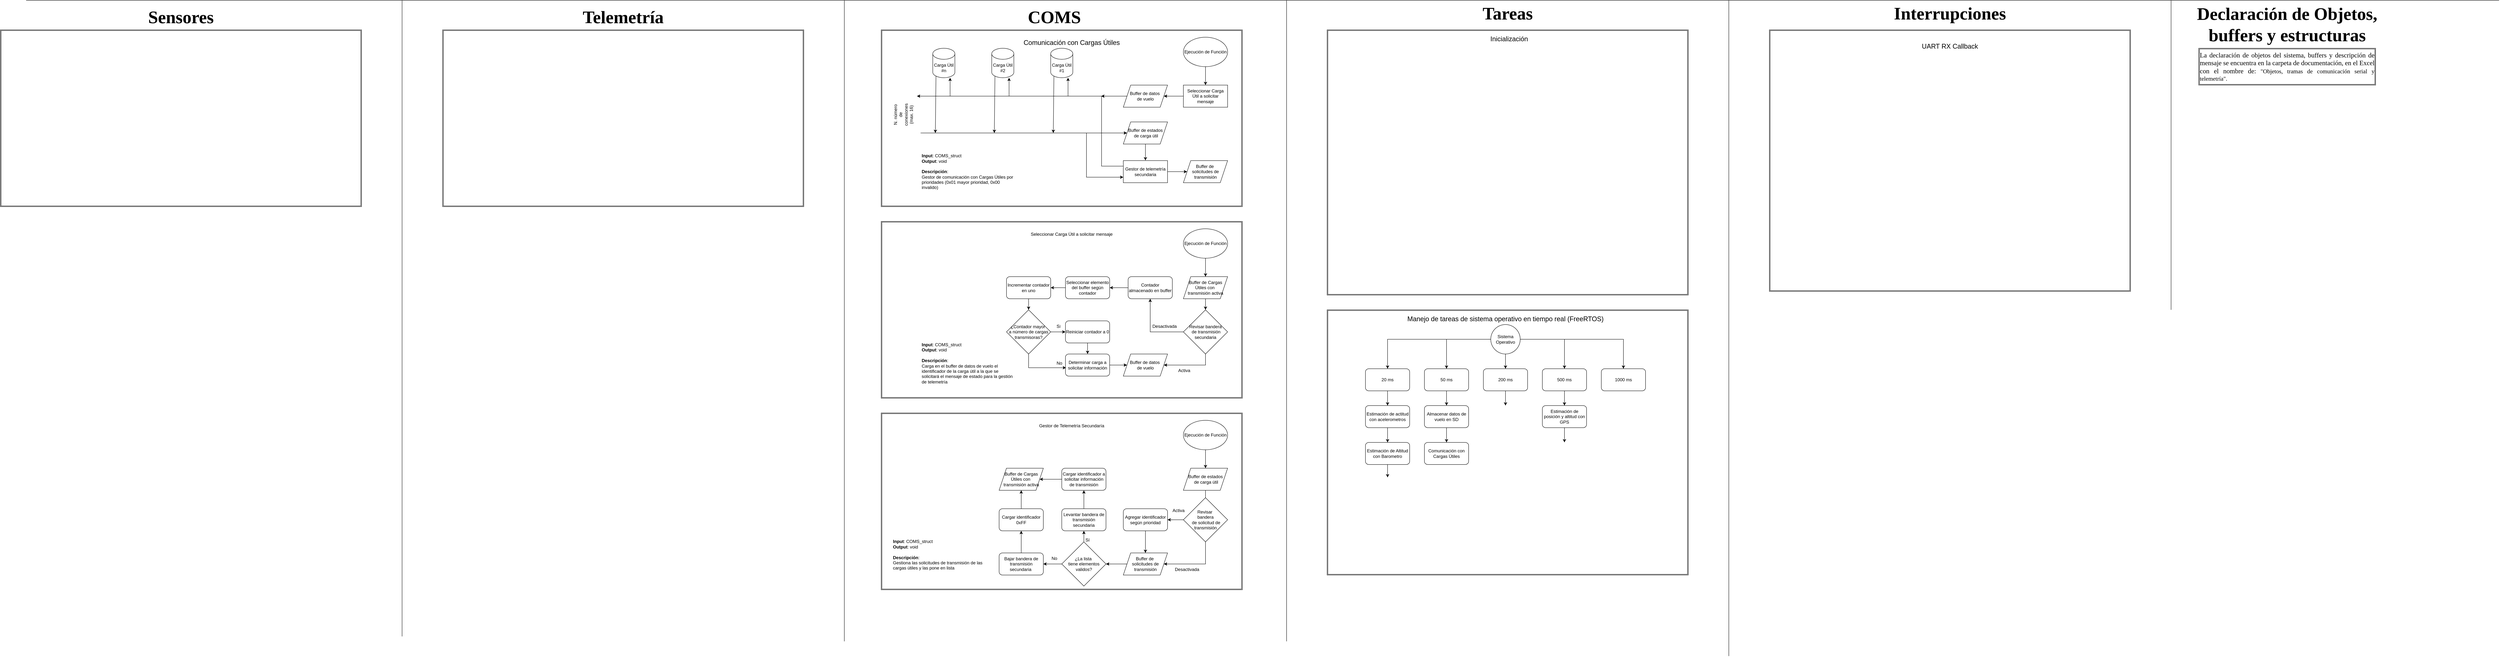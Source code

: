 <mxfile version="24.7.7">
  <diagram name="Página-1" id="wyPMVs7qxjk4DiGd5-gA">
    <mxGraphModel dx="5537" dy="636" grid="1" gridSize="10" guides="1" tooltips="1" connect="1" arrows="1" fold="1" page="1" pageScale="1" pageWidth="827" pageHeight="1169" math="0" shadow="0">
      <root>
        <mxCell id="0" />
        <mxCell id="1" parent="0" />
        <mxCell id="4GWm3Y9KbYVLw41ndgp1-70" value="" style="shape=ext;double=1;rounded=0;whiteSpace=wrap;html=1;" parent="1" vertex="1">
          <mxGeometry x="-210" y="840" width="980" height="720" as="geometry" />
        </mxCell>
        <mxCell id="4GWm3Y9KbYVLw41ndgp1-56" value="" style="shape=ext;double=1;rounded=0;whiteSpace=wrap;html=1;" parent="1" vertex="1">
          <mxGeometry x="-1420" y="80" width="980" height="480" as="geometry" />
        </mxCell>
        <mxCell id="4GWm3Y9KbYVLw41ndgp1-11" style="edgeStyle=orthogonalEdgeStyle;rounded=0;orthogonalLoop=1;jettySize=auto;html=1;" parent="1" source="4GWm3Y9KbYVLw41ndgp1-9" edge="1">
          <mxGeometry relative="1" as="geometry">
            <mxPoint x="-1323" y="260" as="targetPoint" />
          </mxGeometry>
        </mxCell>
        <mxCell id="4GWm3Y9KbYVLw41ndgp1-9" value="Buffer de datos&amp;nbsp;&lt;div&gt;de vuelo&lt;/div&gt;" style="shape=parallelogram;perimeter=parallelogramPerimeter;whiteSpace=wrap;html=1;fixedSize=1;" parent="1" vertex="1">
          <mxGeometry x="-763" y="230" width="120" height="60" as="geometry" />
        </mxCell>
        <mxCell id="4GWm3Y9KbYVLw41ndgp1-26" style="edgeStyle=orthogonalEdgeStyle;rounded=0;orthogonalLoop=1;jettySize=auto;html=1;" parent="1" source="4GWm3Y9KbYVLw41ndgp1-10" edge="1">
          <mxGeometry relative="1" as="geometry">
            <mxPoint x="-703" y="434.5" as="targetPoint" />
          </mxGeometry>
        </mxCell>
        <mxCell id="4GWm3Y9KbYVLw41ndgp1-10" value="Buffer de estados&lt;div&gt;&amp;nbsp;de carga útil&lt;/div&gt;" style="shape=parallelogram;perimeter=parallelogramPerimeter;whiteSpace=wrap;html=1;fixedSize=1;" parent="1" vertex="1">
          <mxGeometry x="-763" y="330" width="120" height="60" as="geometry" />
        </mxCell>
        <mxCell id="4GWm3Y9KbYVLw41ndgp1-12" value="" style="endArrow=classic;html=1;rounded=0;entryX=0;entryY=0.5;entryDx=0;entryDy=0;" parent="1" target="4GWm3Y9KbYVLw41ndgp1-10" edge="1">
          <mxGeometry width="50" height="50" relative="1" as="geometry">
            <mxPoint x="-1313" y="360" as="sourcePoint" />
            <mxPoint x="-1263" y="320" as="targetPoint" />
          </mxGeometry>
        </mxCell>
        <mxCell id="4GWm3Y9KbYVLw41ndgp1-13" value="" style="endArrow=classic;html=1;rounded=0;entryX=0.75;entryY=1;entryDx=0;entryDy=0;" parent="1" edge="1">
          <mxGeometry width="50" height="50" relative="1" as="geometry">
            <mxPoint x="-1073" y="260" as="sourcePoint" />
            <mxPoint x="-1073" y="210" as="targetPoint" />
            <Array as="points" />
          </mxGeometry>
        </mxCell>
        <mxCell id="4GWm3Y9KbYVLw41ndgp1-14" value="" style="endArrow=classic;html=1;rounded=0;entryX=0.75;entryY=1;entryDx=0;entryDy=0;" parent="1" edge="1">
          <mxGeometry width="50" height="50" relative="1" as="geometry">
            <mxPoint x="-913" y="260" as="sourcePoint" />
            <mxPoint x="-913" y="210" as="targetPoint" />
            <Array as="points">
              <mxPoint x="-913" y="240" />
            </Array>
          </mxGeometry>
        </mxCell>
        <mxCell id="4GWm3Y9KbYVLw41ndgp1-15" value="" style="endArrow=classic;html=1;rounded=0;entryX=0.75;entryY=1;entryDx=0;entryDy=0;" parent="1" edge="1">
          <mxGeometry width="50" height="50" relative="1" as="geometry">
            <mxPoint x="-1233" y="260" as="sourcePoint" />
            <mxPoint x="-1233" y="210" as="targetPoint" />
            <Array as="points">
              <mxPoint x="-1233" y="240" />
            </Array>
          </mxGeometry>
        </mxCell>
        <mxCell id="4GWm3Y9KbYVLw41ndgp1-16" value="" style="endArrow=classic;html=1;rounded=0;exitX=0.145;exitY=1;exitDx=0;exitDy=-4.35;exitPerimeter=0;" parent="1" source="4GWm3Y9KbYVLw41ndgp1-66" edge="1">
          <mxGeometry width="50" height="50" relative="1" as="geometry">
            <mxPoint x="-1273" y="220" as="sourcePoint" />
            <mxPoint x="-1273" y="360" as="targetPoint" />
          </mxGeometry>
        </mxCell>
        <mxCell id="4GWm3Y9KbYVLw41ndgp1-17" value="" style="endArrow=classic;html=1;rounded=0;exitX=0.145;exitY=1;exitDx=0;exitDy=-4.35;exitPerimeter=0;" parent="1" source="4GWm3Y9KbYVLw41ndgp1-65" edge="1">
          <mxGeometry width="50" height="50" relative="1" as="geometry">
            <mxPoint x="-1113" y="210" as="sourcePoint" />
            <mxPoint x="-1113" y="360" as="targetPoint" />
          </mxGeometry>
        </mxCell>
        <mxCell id="4GWm3Y9KbYVLw41ndgp1-18" value="" style="endArrow=classic;html=1;rounded=0;exitX=0.145;exitY=1;exitDx=0;exitDy=-4.35;exitPerimeter=0;" parent="1" source="4GWm3Y9KbYVLw41ndgp1-64" edge="1">
          <mxGeometry width="50" height="50" relative="1" as="geometry">
            <mxPoint x="-953" y="210" as="sourcePoint" />
            <mxPoint x="-953" y="360" as="targetPoint" />
          </mxGeometry>
        </mxCell>
        <mxCell id="4GWm3Y9KbYVLw41ndgp1-19" value="N. número de conexiones&lt;div&gt;(max. 16)&lt;/div&gt;" style="text;html=1;align=center;verticalAlign=middle;whiteSpace=wrap;rounded=0;rotation=-90;" parent="1" vertex="1">
          <mxGeometry x="-1390" y="290" width="60" height="40" as="geometry" />
        </mxCell>
        <mxCell id="4GWm3Y9KbYVLw41ndgp1-25" style="edgeStyle=orthogonalEdgeStyle;rounded=0;orthogonalLoop=1;jettySize=auto;html=1;exitX=0;exitY=0.25;exitDx=0;exitDy=0;" parent="1" edge="1">
          <mxGeometry relative="1" as="geometry">
            <mxPoint x="-823" y="260" as="targetPoint" />
            <mxPoint x="-749.154" y="452.962" as="sourcePoint" />
            <Array as="points">
              <mxPoint x="-749" y="450" />
              <mxPoint x="-822" y="450" />
            </Array>
          </mxGeometry>
        </mxCell>
        <mxCell id="4GWm3Y9KbYVLw41ndgp1-28" value="" style="endArrow=classic;html=1;rounded=0;entryX=0;entryY=0.75;entryDx=0;entryDy=0;" parent="1" target="4GWm3Y9KbYVLw41ndgp1-60" edge="1">
          <mxGeometry width="50" height="50" relative="1" as="geometry">
            <mxPoint x="-863" y="360" as="sourcePoint" />
            <mxPoint x="-757.545" y="478.136" as="targetPoint" />
            <Array as="points">
              <mxPoint x="-863" y="480" />
            </Array>
          </mxGeometry>
        </mxCell>
        <mxCell id="4GWm3Y9KbYVLw41ndgp1-47" style="edgeStyle=orthogonalEdgeStyle;rounded=0;orthogonalLoop=1;jettySize=auto;html=1;entryX=0.5;entryY=0;entryDx=0;entryDy=0;" parent="1" source="4GWm3Y9KbYVLw41ndgp1-30" edge="1">
          <mxGeometry relative="1" as="geometry">
            <mxPoint x="-46" y="1200" as="targetPoint" />
          </mxGeometry>
        </mxCell>
        <mxCell id="4GWm3Y9KbYVLw41ndgp1-30" value="Estimación de actitud con acelerometros" style="rounded=1;whiteSpace=wrap;html=1;" parent="1" vertex="1">
          <mxGeometry x="-106" y="1100" width="120" height="60" as="geometry" />
        </mxCell>
        <mxCell id="4GWm3Y9KbYVLw41ndgp1-38" style="edgeStyle=orthogonalEdgeStyle;rounded=0;orthogonalLoop=1;jettySize=auto;html=1;entryX=0.5;entryY=0;entryDx=0;entryDy=0;" parent="1" source="4GWm3Y9KbYVLw41ndgp1-31" target="4GWm3Y9KbYVLw41ndgp1-37" edge="1">
          <mxGeometry relative="1" as="geometry" />
        </mxCell>
        <mxCell id="4GWm3Y9KbYVLw41ndgp1-39" style="edgeStyle=orthogonalEdgeStyle;rounded=0;orthogonalLoop=1;jettySize=auto;html=1;entryX=0.5;entryY=0;entryDx=0;entryDy=0;" parent="1" source="4GWm3Y9KbYVLw41ndgp1-31" target="4GWm3Y9KbYVLw41ndgp1-36" edge="1">
          <mxGeometry relative="1" as="geometry" />
        </mxCell>
        <mxCell id="4GWm3Y9KbYVLw41ndgp1-40" style="edgeStyle=orthogonalEdgeStyle;rounded=0;orthogonalLoop=1;jettySize=auto;html=1;entryX=0.5;entryY=0;entryDx=0;entryDy=0;" parent="1" source="4GWm3Y9KbYVLw41ndgp1-31" target="4GWm3Y9KbYVLw41ndgp1-33" edge="1">
          <mxGeometry relative="1" as="geometry" />
        </mxCell>
        <mxCell id="4GWm3Y9KbYVLw41ndgp1-41" style="edgeStyle=orthogonalEdgeStyle;rounded=0;orthogonalLoop=1;jettySize=auto;html=1;" parent="1" source="4GWm3Y9KbYVLw41ndgp1-31" target="4GWm3Y9KbYVLw41ndgp1-34" edge="1">
          <mxGeometry relative="1" as="geometry" />
        </mxCell>
        <mxCell id="4GWm3Y9KbYVLw41ndgp1-42" style="edgeStyle=orthogonalEdgeStyle;rounded=0;orthogonalLoop=1;jettySize=auto;html=1;" parent="1" source="4GWm3Y9KbYVLw41ndgp1-31" target="4GWm3Y9KbYVLw41ndgp1-35" edge="1">
          <mxGeometry relative="1" as="geometry" />
        </mxCell>
        <mxCell id="4GWm3Y9KbYVLw41ndgp1-31" value="Sistema Operativo" style="ellipse;whiteSpace=wrap;html=1;aspect=fixed;" parent="1" vertex="1">
          <mxGeometry x="234" y="880" width="80" height="80" as="geometry" />
        </mxCell>
        <mxCell id="4GWm3Y9KbYVLw41ndgp1-76" style="edgeStyle=orthogonalEdgeStyle;rounded=0;orthogonalLoop=1;jettySize=auto;html=1;" parent="1" source="4GWm3Y9KbYVLw41ndgp1-33" edge="1">
          <mxGeometry relative="1" as="geometry">
            <mxPoint x="274" y="1100" as="targetPoint" />
          </mxGeometry>
        </mxCell>
        <mxCell id="4GWm3Y9KbYVLw41ndgp1-33" value="200 ms" style="rounded=1;whiteSpace=wrap;html=1;" parent="1" vertex="1">
          <mxGeometry x="214" y="1000" width="120" height="60" as="geometry" />
        </mxCell>
        <mxCell id="4GWm3Y9KbYVLw41ndgp1-80" style="edgeStyle=orthogonalEdgeStyle;rounded=0;orthogonalLoop=1;jettySize=auto;html=1;entryX=0.5;entryY=0;entryDx=0;entryDy=0;" parent="1" source="4GWm3Y9KbYVLw41ndgp1-34" target="4GWm3Y9KbYVLw41ndgp1-79" edge="1">
          <mxGeometry relative="1" as="geometry" />
        </mxCell>
        <mxCell id="4GWm3Y9KbYVLw41ndgp1-34" value="5&lt;span style=&quot;background-color: initial;&quot;&gt;0 ms&lt;/span&gt;" style="rounded=1;whiteSpace=wrap;html=1;" parent="1" vertex="1">
          <mxGeometry x="54" y="1000" width="120" height="60" as="geometry" />
        </mxCell>
        <mxCell id="4GWm3Y9KbYVLw41ndgp1-43" style="edgeStyle=orthogonalEdgeStyle;rounded=0;orthogonalLoop=1;jettySize=auto;html=1;entryX=0.5;entryY=0;entryDx=0;entryDy=0;" parent="1" source="4GWm3Y9KbYVLw41ndgp1-35" target="4GWm3Y9KbYVLw41ndgp1-30" edge="1">
          <mxGeometry relative="1" as="geometry" />
        </mxCell>
        <mxCell id="4GWm3Y9KbYVLw41ndgp1-35" value="20 ms" style="rounded=1;whiteSpace=wrap;html=1;" parent="1" vertex="1">
          <mxGeometry x="-106" y="1000" width="120" height="60" as="geometry" />
        </mxCell>
        <mxCell id="4GWm3Y9KbYVLw41ndgp1-45" style="edgeStyle=orthogonalEdgeStyle;rounded=0;orthogonalLoop=1;jettySize=auto;html=1;entryX=0.5;entryY=0;entryDx=0;entryDy=0;" parent="1" source="4GWm3Y9KbYVLw41ndgp1-36" target="4GWm3Y9KbYVLw41ndgp1-44" edge="1">
          <mxGeometry relative="1" as="geometry" />
        </mxCell>
        <mxCell id="4GWm3Y9KbYVLw41ndgp1-36" value="500 ms" style="rounded=1;whiteSpace=wrap;html=1;" parent="1" vertex="1">
          <mxGeometry x="374" y="1000" width="120" height="60" as="geometry" />
        </mxCell>
        <mxCell id="4GWm3Y9KbYVLw41ndgp1-37" value="1000 ms" style="rounded=1;whiteSpace=wrap;html=1;" parent="1" vertex="1">
          <mxGeometry x="534" y="1000" width="120" height="60" as="geometry" />
        </mxCell>
        <mxCell id="4GWm3Y9KbYVLw41ndgp1-55" style="edgeStyle=orthogonalEdgeStyle;rounded=0;orthogonalLoop=1;jettySize=auto;html=1;entryX=0.5;entryY=0;entryDx=0;entryDy=0;" parent="1" source="4GWm3Y9KbYVLw41ndgp1-44" edge="1">
          <mxGeometry relative="1" as="geometry">
            <mxPoint x="434" y="1200" as="targetPoint" />
          </mxGeometry>
        </mxCell>
        <mxCell id="4GWm3Y9KbYVLw41ndgp1-44" value="Estimación de posición y altitud con GPS" style="rounded=1;whiteSpace=wrap;html=1;" parent="1" vertex="1">
          <mxGeometry x="374" y="1100" width="120" height="60" as="geometry" />
        </mxCell>
        <mxCell id="4GWm3Y9KbYVLw41ndgp1-53" style="edgeStyle=orthogonalEdgeStyle;rounded=0;orthogonalLoop=1;jettySize=auto;html=1;" parent="1" source="4GWm3Y9KbYVLw41ndgp1-48" edge="1">
          <mxGeometry relative="1" as="geometry">
            <mxPoint x="-45.952" y="1295" as="targetPoint" />
          </mxGeometry>
        </mxCell>
        <mxCell id="4GWm3Y9KbYVLw41ndgp1-48" value="Estimación de Altitud con Barometro" style="rounded=1;whiteSpace=wrap;html=1;" parent="1" vertex="1">
          <mxGeometry x="-106" y="1200" width="120" height="60" as="geometry" />
        </mxCell>
        <mxCell id="4GWm3Y9KbYVLw41ndgp1-57" value="&lt;font style=&quot;font-size: 18px;&quot;&gt;Comunicación con Cargas Útiles&lt;/font&gt;" style="text;html=1;align=center;verticalAlign=middle;whiteSpace=wrap;rounded=0;" parent="1" vertex="1">
          <mxGeometry x="-1043" y="100" width="280" height="30" as="geometry" />
        </mxCell>
        <mxCell id="bN4ON1j1iUdkn4UldxmA-7" style="edgeStyle=orthogonalEdgeStyle;rounded=0;orthogonalLoop=1;jettySize=auto;html=1;entryX=0;entryY=0.5;entryDx=0;entryDy=0;" parent="1" source="4GWm3Y9KbYVLw41ndgp1-60" target="bN4ON1j1iUdkn4UldxmA-5" edge="1">
          <mxGeometry relative="1" as="geometry">
            <mxPoint x="-600" y="465" as="targetPoint" />
          </mxGeometry>
        </mxCell>
        <mxCell id="4GWm3Y9KbYVLw41ndgp1-60" value="Gestor de telemetría secundaria" style="rounded=0;whiteSpace=wrap;html=1;" parent="1" vertex="1">
          <mxGeometry x="-763" y="435" width="120" height="60" as="geometry" />
        </mxCell>
        <mxCell id="bN4ON1j1iUdkn4UldxmA-2" style="edgeStyle=orthogonalEdgeStyle;rounded=0;orthogonalLoop=1;jettySize=auto;html=1;" parent="1" source="4GWm3Y9KbYVLw41ndgp1-63" target="bN4ON1j1iUdkn4UldxmA-1" edge="1">
          <mxGeometry relative="1" as="geometry" />
        </mxCell>
        <mxCell id="4GWm3Y9KbYVLw41ndgp1-63" value="Ejecución de Función" style="ellipse;whiteSpace=wrap;html=1;" parent="1" vertex="1">
          <mxGeometry x="-600" y="100" width="120" height="80" as="geometry" />
        </mxCell>
        <mxCell id="4GWm3Y9KbYVLw41ndgp1-64" value="Carga Útil #1" style="shape=cylinder3;whiteSpace=wrap;html=1;boundedLbl=1;backgroundOutline=1;size=15;" parent="1" vertex="1">
          <mxGeometry x="-960" y="130" width="60" height="80" as="geometry" />
        </mxCell>
        <mxCell id="4GWm3Y9KbYVLw41ndgp1-65" value="Carga Útil #2" style="shape=cylinder3;whiteSpace=wrap;html=1;boundedLbl=1;backgroundOutline=1;size=15;" parent="1" vertex="1">
          <mxGeometry x="-1120" y="130" width="60" height="80" as="geometry" />
        </mxCell>
        <mxCell id="4GWm3Y9KbYVLw41ndgp1-66" value="Carga Útil #n" style="shape=cylinder3;whiteSpace=wrap;html=1;boundedLbl=1;backgroundOutline=1;size=15;" parent="1" vertex="1">
          <mxGeometry x="-1280" y="130" width="60" height="80" as="geometry" />
        </mxCell>
        <mxCell id="4GWm3Y9KbYVLw41ndgp1-71" value="" style="endArrow=none;html=1;rounded=0;" parent="1" edge="1">
          <mxGeometry width="50" height="50" relative="1" as="geometry">
            <mxPoint x="-320" y="1740" as="sourcePoint" />
            <mxPoint x="-320" as="targetPoint" />
          </mxGeometry>
        </mxCell>
        <mxCell id="4GWm3Y9KbYVLw41ndgp1-72" value="&lt;font face=&quot;Times New Roman&quot; style=&quot;font-size: 48px;&quot;&gt;&lt;b style=&quot;&quot;&gt;COMS&lt;/b&gt;&lt;/font&gt;" style="text;html=1;align=center;verticalAlign=middle;whiteSpace=wrap;rounded=0;" parent="1" vertex="1">
          <mxGeometry x="-980" y="30" width="60" height="30" as="geometry" />
        </mxCell>
        <mxCell id="4GWm3Y9KbYVLw41ndgp1-73" value="&lt;font face=&quot;Times New Roman&quot; style=&quot;font-size: 48px;&quot;&gt;&lt;b style=&quot;&quot;&gt;Tareas&lt;/b&gt;&lt;/font&gt;" style="text;html=1;align=center;verticalAlign=middle;whiteSpace=wrap;rounded=0;" parent="1" vertex="1">
          <mxGeometry x="250" y="20" width="60" height="30" as="geometry" />
        </mxCell>
        <mxCell id="4GWm3Y9KbYVLw41ndgp1-74" value="" style="endArrow=none;html=1;rounded=0;" parent="1" edge="1">
          <mxGeometry width="50" height="50" relative="1" as="geometry">
            <mxPoint x="-1520" y="1740" as="sourcePoint" />
            <mxPoint x="-1520" as="targetPoint" />
          </mxGeometry>
        </mxCell>
        <mxCell id="bN4ON1j1iUdkn4UldxmA-67" style="edgeStyle=orthogonalEdgeStyle;rounded=0;orthogonalLoop=1;jettySize=auto;html=1;" parent="1" source="4GWm3Y9KbYVLw41ndgp1-79" target="bN4ON1j1iUdkn4UldxmA-66" edge="1">
          <mxGeometry relative="1" as="geometry" />
        </mxCell>
        <mxCell id="4GWm3Y9KbYVLw41ndgp1-79" value="Almacenar datos de vuelo en SD" style="rounded=1;whiteSpace=wrap;html=1;" parent="1" vertex="1">
          <mxGeometry x="54" y="1100" width="120" height="60" as="geometry" />
        </mxCell>
        <mxCell id="4GWm3Y9KbYVLw41ndgp1-82" value="&lt;span style=&quot;font-size: 18px;&quot;&gt;Manejo de tareas de sistema operativo en tiempo real (FreeRTOS)&lt;/span&gt;" style="text;html=1;align=center;verticalAlign=middle;whiteSpace=wrap;rounded=0;" parent="1" vertex="1">
          <mxGeometry x="-6" y="850" width="560" height="30" as="geometry" />
        </mxCell>
        <mxCell id="4GWm3Y9KbYVLw41ndgp1-83" value="" style="shape=ext;double=1;rounded=0;whiteSpace=wrap;html=1;" parent="1" vertex="1">
          <mxGeometry x="990" y="80" width="980" height="710" as="geometry" />
        </mxCell>
        <mxCell id="4GWm3Y9KbYVLw41ndgp1-84" value="&lt;span style=&quot;font-size: 18px;&quot;&gt;UART RX Callback&lt;/span&gt;" style="text;html=1;align=center;verticalAlign=middle;whiteSpace=wrap;rounded=0;" parent="1" vertex="1">
          <mxGeometry x="1200" y="110" width="560" height="30" as="geometry" />
        </mxCell>
        <mxCell id="4GWm3Y9KbYVLw41ndgp1-86" value="&lt;font face=&quot;Times New Roman&quot; style=&quot;font-size: 48px;&quot;&gt;&lt;b style=&quot;&quot;&gt;Interrupciones&lt;/b&gt;&lt;/font&gt;" style="text;html=1;align=center;verticalAlign=middle;whiteSpace=wrap;rounded=0;" parent="1" vertex="1">
          <mxGeometry x="1450" y="20" width="60" height="30" as="geometry" />
        </mxCell>
        <mxCell id="4GWm3Y9KbYVLw41ndgp1-87" value="" style="endArrow=none;html=1;rounded=0;" parent="1" edge="1">
          <mxGeometry width="50" height="50" relative="1" as="geometry">
            <mxPoint x="880" y="1780" as="sourcePoint" />
            <mxPoint x="880" as="targetPoint" />
          </mxGeometry>
        </mxCell>
        <mxCell id="4GWm3Y9KbYVLw41ndgp1-88" value="" style="endArrow=none;html=1;rounded=0;" parent="1" edge="1">
          <mxGeometry width="50" height="50" relative="1" as="geometry">
            <mxPoint x="2080" y="840" as="sourcePoint" />
            <mxPoint x="2080" as="targetPoint" />
          </mxGeometry>
        </mxCell>
        <mxCell id="4GWm3Y9KbYVLw41ndgp1-90" value="" style="shape=ext;double=1;rounded=0;whiteSpace=wrap;html=1;" parent="1" vertex="1">
          <mxGeometry x="-210" y="80" width="980" height="720" as="geometry" />
        </mxCell>
        <mxCell id="4GWm3Y9KbYVLw41ndgp1-91" value="&lt;span style=&quot;font-size: 18px;&quot;&gt;Inicialización&lt;/span&gt;" style="text;html=1;align=center;verticalAlign=middle;whiteSpace=wrap;rounded=0;" parent="1" vertex="1">
          <mxGeometry x="4" y="90" width="560" height="30" as="geometry" />
        </mxCell>
        <mxCell id="4GWm3Y9KbYVLw41ndgp1-92" value="&lt;font face=&quot;Times New Roman&quot; style=&quot;font-size: 48px;&quot;&gt;&lt;b style=&quot;&quot;&gt;Declaración de Objetos, buffers y estructuras&lt;/b&gt;&lt;/font&gt;" style="text;html=1;align=center;verticalAlign=middle;whiteSpace=wrap;rounded=0;" parent="1" vertex="1">
          <mxGeometry x="2100" y="50" width="590" height="30" as="geometry" />
        </mxCell>
        <mxCell id="bN4ON1j1iUdkn4UldxmA-3" style="edgeStyle=orthogonalEdgeStyle;rounded=0;orthogonalLoop=1;jettySize=auto;html=1;entryX=1;entryY=0.5;entryDx=0;entryDy=0;" parent="1" source="bN4ON1j1iUdkn4UldxmA-1" target="4GWm3Y9KbYVLw41ndgp1-9" edge="1">
          <mxGeometry relative="1" as="geometry" />
        </mxCell>
        <mxCell id="bN4ON1j1iUdkn4UldxmA-1" value="Seleccionar Carga Útil a solicitar mensaje" style="rounded=0;whiteSpace=wrap;html=1;" parent="1" vertex="1">
          <mxGeometry x="-600" y="230" width="120" height="60" as="geometry" />
        </mxCell>
        <mxCell id="bN4ON1j1iUdkn4UldxmA-5" value="Buffer de&amp;nbsp;&lt;div&gt;solicitudes de transmisión&lt;/div&gt;" style="shape=parallelogram;perimeter=parallelogramPerimeter;whiteSpace=wrap;html=1;fixedSize=1;" parent="1" vertex="1">
          <mxGeometry x="-600" y="435" width="120" height="60" as="geometry" />
        </mxCell>
        <mxCell id="bN4ON1j1iUdkn4UldxmA-10" value="&lt;b&gt;Input&lt;/b&gt;: COMS_struct&amp;nbsp;&lt;div&gt;&lt;b&gt;Output&lt;/b&gt;: void&amp;nbsp;&lt;/div&gt;&lt;div&gt;&lt;br&gt;&lt;/div&gt;&lt;div&gt;&lt;b&gt;Descripción&lt;/b&gt;:&amp;nbsp;&lt;/div&gt;&lt;div&gt;Gestor de comunicación con Cargas Útiles por prioridades (0x01 mayor prioridad, 0x00 invalido)&lt;/div&gt;" style="text;html=1;align=left;verticalAlign=middle;whiteSpace=wrap;rounded=0;" parent="1" vertex="1">
          <mxGeometry x="-1312" y="450" width="252" height="30" as="geometry" />
        </mxCell>
        <mxCell id="bN4ON1j1iUdkn4UldxmA-12" value="" style="shape=ext;double=1;rounded=0;whiteSpace=wrap;html=1;" parent="1" vertex="1">
          <mxGeometry x="-1420" y="600" width="980" height="480" as="geometry" />
        </mxCell>
        <mxCell id="bN4ON1j1iUdkn4UldxmA-27" value="Seleccionar Carga Útil a solicitar mensaje" style="text;html=1;align=center;verticalAlign=middle;whiteSpace=wrap;rounded=0;" parent="1" vertex="1">
          <mxGeometry x="-1043" y="620" width="280" height="30" as="geometry" />
        </mxCell>
        <mxCell id="bN4ON1j1iUdkn4UldxmA-30" style="edgeStyle=orthogonalEdgeStyle;rounded=0;orthogonalLoop=1;jettySize=auto;html=1;" parent="1" source="bN4ON1j1iUdkn4UldxmA-31" edge="1">
          <mxGeometry relative="1" as="geometry">
            <mxPoint x="-540" y="750" as="targetPoint" />
          </mxGeometry>
        </mxCell>
        <mxCell id="bN4ON1j1iUdkn4UldxmA-31" value="Ejecución de Función" style="ellipse;whiteSpace=wrap;html=1;" parent="1" vertex="1">
          <mxGeometry x="-600" y="620" width="120" height="80" as="geometry" />
        </mxCell>
        <mxCell id="bN4ON1j1iUdkn4UldxmA-38" value="&lt;b&gt;Input&lt;/b&gt;: COMS_struct&amp;nbsp;&lt;div&gt;&lt;b&gt;Output&lt;/b&gt;: void&amp;nbsp;&lt;/div&gt;&lt;div&gt;&lt;br&gt;&lt;/div&gt;&lt;div&gt;&lt;b&gt;Descripción&lt;/b&gt;:&amp;nbsp;&lt;/div&gt;&lt;div&gt;Carga en el buffer de datos de vuelo el identificador de la carga útil a la que se solicitará el mensaje de estado para la gestión de telemetría&lt;/div&gt;" style="text;html=1;align=left;verticalAlign=middle;whiteSpace=wrap;rounded=0;" parent="1" vertex="1">
          <mxGeometry x="-1312" y="970" width="252" height="30" as="geometry" />
        </mxCell>
        <mxCell id="Nna16JnNOgMSSctsy5-x-48" style="edgeStyle=orthogonalEdgeStyle;rounded=0;orthogonalLoop=1;jettySize=auto;html=1;entryX=0.5;entryY=0;entryDx=0;entryDy=0;" parent="1" source="bN4ON1j1iUdkn4UldxmA-41" target="Nna16JnNOgMSSctsy5-x-46" edge="1">
          <mxGeometry relative="1" as="geometry" />
        </mxCell>
        <mxCell id="bN4ON1j1iUdkn4UldxmA-41" value="Buffer de Cargas Útiles con&amp;nbsp;&lt;div&gt;transmisión activa&lt;/div&gt;" style="shape=parallelogram;perimeter=parallelogramPerimeter;whiteSpace=wrap;html=1;fixedSize=1;" parent="1" vertex="1">
          <mxGeometry x="-600" y="750" width="120" height="60" as="geometry" />
        </mxCell>
        <mxCell id="bN4ON1j1iUdkn4UldxmA-53" style="edgeStyle=orthogonalEdgeStyle;rounded=0;orthogonalLoop=1;jettySize=auto;html=1;" parent="1" source="bN4ON1j1iUdkn4UldxmA-48" target="bN4ON1j1iUdkn4UldxmA-49" edge="1">
          <mxGeometry relative="1" as="geometry" />
        </mxCell>
        <mxCell id="bN4ON1j1iUdkn4UldxmA-48" value="Seleccionar elemento del buffer según contador" style="rounded=1;whiteSpace=wrap;html=1;" parent="1" vertex="1">
          <mxGeometry x="-920" y="750" width="120" height="60" as="geometry" />
        </mxCell>
        <mxCell id="bN4ON1j1iUdkn4UldxmA-51" style="edgeStyle=orthogonalEdgeStyle;rounded=0;orthogonalLoop=1;jettySize=auto;html=1;" parent="1" source="bN4ON1j1iUdkn4UldxmA-49" edge="1">
          <mxGeometry relative="1" as="geometry">
            <mxPoint x="-1020" y="840" as="targetPoint" />
          </mxGeometry>
        </mxCell>
        <mxCell id="bN4ON1j1iUdkn4UldxmA-49" value="Incrementar contador en uno" style="rounded=1;whiteSpace=wrap;html=1;" parent="1" vertex="1">
          <mxGeometry x="-1080" y="750" width="120" height="60" as="geometry" />
        </mxCell>
        <mxCell id="bN4ON1j1iUdkn4UldxmA-57" style="edgeStyle=orthogonalEdgeStyle;rounded=0;orthogonalLoop=1;jettySize=auto;html=1;entryX=0;entryY=0.5;entryDx=0;entryDy=0;" parent="1" source="bN4ON1j1iUdkn4UldxmA-55" target="bN4ON1j1iUdkn4UldxmA-56" edge="1">
          <mxGeometry relative="1" as="geometry" />
        </mxCell>
        <mxCell id="bN4ON1j1iUdkn4UldxmA-59" style="edgeStyle=orthogonalEdgeStyle;rounded=0;orthogonalLoop=1;jettySize=auto;html=1;entryX=0.013;entryY=0.62;entryDx=0;entryDy=0;entryPerimeter=0;" parent="1" source="bN4ON1j1iUdkn4UldxmA-55" edge="1">
          <mxGeometry relative="1" as="geometry">
            <mxPoint x="-918.44" y="997.2" as="targetPoint" />
            <Array as="points">
              <mxPoint x="-1020" y="997" />
            </Array>
          </mxGeometry>
        </mxCell>
        <mxCell id="bN4ON1j1iUdkn4UldxmA-55" value="¿Contador mayor&amp;nbsp;&lt;div&gt;a número de cargas transmisoras?&lt;/div&gt;" style="rhombus;whiteSpace=wrap;html=1;" parent="1" vertex="1">
          <mxGeometry x="-1080" y="840" width="120" height="120" as="geometry" />
        </mxCell>
        <mxCell id="bN4ON1j1iUdkn4UldxmA-61" style="edgeStyle=orthogonalEdgeStyle;rounded=0;orthogonalLoop=1;jettySize=auto;html=1;" parent="1" source="bN4ON1j1iUdkn4UldxmA-56" edge="1">
          <mxGeometry relative="1" as="geometry">
            <mxPoint x="-860" y="960" as="targetPoint" />
          </mxGeometry>
        </mxCell>
        <mxCell id="bN4ON1j1iUdkn4UldxmA-56" value="Reiniciar contador a 0" style="rounded=1;whiteSpace=wrap;html=1;" parent="1" vertex="1">
          <mxGeometry x="-920" y="870" width="120" height="60" as="geometry" />
        </mxCell>
        <mxCell id="bN4ON1j1iUdkn4UldxmA-65" style="edgeStyle=orthogonalEdgeStyle;rounded=0;orthogonalLoop=1;jettySize=auto;html=1;" parent="1" source="bN4ON1j1iUdkn4UldxmA-63" edge="1">
          <mxGeometry relative="1" as="geometry">
            <mxPoint x="-753" y="990" as="targetPoint" />
          </mxGeometry>
        </mxCell>
        <mxCell id="bN4ON1j1iUdkn4UldxmA-63" value="Determinar carga a solicitar información" style="rounded=1;whiteSpace=wrap;html=1;" parent="1" vertex="1">
          <mxGeometry x="-920" y="960" width="120" height="60" as="geometry" />
        </mxCell>
        <mxCell id="bN4ON1j1iUdkn4UldxmA-66" value="Comunicación con Cargas Útiles" style="rounded=1;whiteSpace=wrap;html=1;" parent="1" vertex="1">
          <mxGeometry x="54" y="1200" width="120" height="60" as="geometry" />
        </mxCell>
        <mxCell id="bN4ON1j1iUdkn4UldxmA-68" value="Buffer de datos&amp;nbsp;&lt;div&gt;de vuelo&lt;/div&gt;" style="shape=parallelogram;perimeter=parallelogramPerimeter;whiteSpace=wrap;html=1;fixedSize=1;" parent="1" vertex="1">
          <mxGeometry x="-763" y="960" width="120" height="60" as="geometry" />
        </mxCell>
        <mxCell id="Nna16JnNOgMSSctsy5-x-22" value="" style="shape=ext;double=1;rounded=0;whiteSpace=wrap;html=1;" parent="1" vertex="1">
          <mxGeometry x="-1420" y="1120" width="980" height="480" as="geometry" />
        </mxCell>
        <mxCell id="Nna16JnNOgMSSctsy5-x-23" value="Gestor de Telemetría Secundaría" style="text;html=1;align=center;verticalAlign=middle;whiteSpace=wrap;rounded=0;" parent="1" vertex="1">
          <mxGeometry x="-1043" y="1140" width="280" height="30" as="geometry" />
        </mxCell>
        <mxCell id="Nna16JnNOgMSSctsy5-x-24" style="edgeStyle=orthogonalEdgeStyle;rounded=0;orthogonalLoop=1;jettySize=auto;html=1;" parent="1" source="Nna16JnNOgMSSctsy5-x-25" edge="1">
          <mxGeometry relative="1" as="geometry">
            <mxPoint x="-540" y="1270" as="targetPoint" />
          </mxGeometry>
        </mxCell>
        <mxCell id="Nna16JnNOgMSSctsy5-x-25" value="Ejecución de Función" style="ellipse;whiteSpace=wrap;html=1;" parent="1" vertex="1">
          <mxGeometry x="-600" y="1140" width="120" height="80" as="geometry" />
        </mxCell>
        <mxCell id="Nna16JnNOgMSSctsy5-x-26" value="&lt;b&gt;Input&lt;/b&gt;: COMS_struct&amp;nbsp;&lt;div&gt;&lt;b&gt;Output&lt;/b&gt;: void&amp;nbsp;&lt;/div&gt;&lt;div&gt;&lt;br&gt;&lt;/div&gt;&lt;div&gt;&lt;b&gt;Descripción&lt;/b&gt;:&amp;nbsp;&lt;/div&gt;&lt;div&gt;Gestiona las solicitudes de transmisión de las cargas útiles y las pone en lista&lt;/div&gt;" style="text;html=1;align=left;verticalAlign=middle;whiteSpace=wrap;rounded=0;" parent="1" vertex="1">
          <mxGeometry x="-1390" y="1490" width="252" height="30" as="geometry" />
        </mxCell>
        <mxCell id="Nna16JnNOgMSSctsy5-x-49" style="edgeStyle=orthogonalEdgeStyle;rounded=0;orthogonalLoop=1;jettySize=auto;html=1;entryX=1;entryY=0.5;entryDx=0;entryDy=0;" parent="1" source="Nna16JnNOgMSSctsy5-x-46" target="bN4ON1j1iUdkn4UldxmA-68" edge="1">
          <mxGeometry relative="1" as="geometry">
            <Array as="points">
              <mxPoint x="-540" y="990" />
            </Array>
          </mxGeometry>
        </mxCell>
        <mxCell id="Nna16JnNOgMSSctsy5-x-54" style="edgeStyle=orthogonalEdgeStyle;rounded=0;orthogonalLoop=1;jettySize=auto;html=1;" parent="1" source="Nna16JnNOgMSSctsy5-x-46" target="Nna16JnNOgMSSctsy5-x-53" edge="1">
          <mxGeometry relative="1" as="geometry" />
        </mxCell>
        <mxCell id="Nna16JnNOgMSSctsy5-x-46" value="Revisar bandera&lt;div&gt;&amp;nbsp;de transmisión secundaria&lt;/div&gt;" style="rhombus;whiteSpace=wrap;html=1;" parent="1" vertex="1">
          <mxGeometry x="-600" y="840" width="120" height="120" as="geometry" />
        </mxCell>
        <mxCell id="Nna16JnNOgMSSctsy5-x-50" value="Sí" style="text;strokeColor=none;fillColor=none;align=left;verticalAlign=middle;spacingLeft=4;spacingRight=4;overflow=hidden;points=[[0,0.5],[1,0.5]];portConstraint=eastwest;rotatable=0;whiteSpace=wrap;html=1;" parent="1" vertex="1">
          <mxGeometry x="-950" y="870" width="20" height="30" as="geometry" />
        </mxCell>
        <mxCell id="Nna16JnNOgMSSctsy5-x-51" value="No" style="text;strokeColor=none;fillColor=none;align=left;verticalAlign=middle;spacingLeft=4;spacingRight=4;overflow=hidden;points=[[0,0.5],[1,0.5]];portConstraint=eastwest;rotatable=0;whiteSpace=wrap;html=1;" parent="1" vertex="1">
          <mxGeometry x="-950" y="970" width="30" height="30" as="geometry" />
        </mxCell>
        <mxCell id="Nna16JnNOgMSSctsy5-x-52" value="Activa" style="text;strokeColor=none;fillColor=none;align=left;verticalAlign=middle;spacingLeft=4;spacingRight=4;overflow=hidden;points=[[0,0.5],[1,0.5]];portConstraint=eastwest;rotatable=0;whiteSpace=wrap;html=1;" parent="1" vertex="1">
          <mxGeometry x="-620" y="990" width="50" height="30" as="geometry" />
        </mxCell>
        <mxCell id="Nna16JnNOgMSSctsy5-x-55" style="edgeStyle=orthogonalEdgeStyle;rounded=0;orthogonalLoop=1;jettySize=auto;html=1;entryX=1;entryY=0.5;entryDx=0;entryDy=0;" parent="1" source="Nna16JnNOgMSSctsy5-x-53" target="bN4ON1j1iUdkn4UldxmA-48" edge="1">
          <mxGeometry relative="1" as="geometry">
            <Array as="points">
              <mxPoint x="-703" y="780" />
            </Array>
          </mxGeometry>
        </mxCell>
        <mxCell id="Nna16JnNOgMSSctsy5-x-53" value="Contador almacenado en buffer" style="rounded=1;whiteSpace=wrap;html=1;" parent="1" vertex="1">
          <mxGeometry x="-750" y="750" width="120" height="60" as="geometry" />
        </mxCell>
        <mxCell id="Nna16JnNOgMSSctsy5-x-56" value="Desactivada" style="text;strokeColor=none;fillColor=none;align=left;verticalAlign=middle;spacingLeft=4;spacingRight=4;overflow=hidden;points=[[0,0.5],[1,0.5]];portConstraint=eastwest;rotatable=0;whiteSpace=wrap;html=1;" parent="1" vertex="1">
          <mxGeometry x="-690" y="870" width="80" height="30" as="geometry" />
        </mxCell>
        <mxCell id="Nna16JnNOgMSSctsy5-x-66" value="&lt;div style=&quot;text-align: justify;&quot;&gt;&lt;span style=&quot;font-size: 18px; font-family: &amp;quot;Times New Roman&amp;quot;; background-color: initial;&quot;&gt;La declaración de objetos del sistema, buffers y descripción de mensaje se encuentra en la carpeta de documentación, en el Excel con el nombre de:&amp;nbsp;&lt;/span&gt;&lt;span style=&quot;background-color: initial; font-family: y_a-bWr65QD4lHSfk_FX; font-size: medium;&quot;&gt;&quot;Objetos, tramas de comunicación serial y telemetría&quot;.&lt;/span&gt;&lt;/div&gt;" style="shape=ext;double=1;rounded=0;whiteSpace=wrap;html=1;" parent="1" vertex="1">
          <mxGeometry x="2155" y="130" width="480" height="100" as="geometry" />
        </mxCell>
        <mxCell id="Nna16JnNOgMSSctsy5-x-67" value="" style="endArrow=none;html=1;rounded=0;" parent="1" edge="1">
          <mxGeometry width="50" height="50" relative="1" as="geometry">
            <mxPoint x="-3740" as="sourcePoint" />
            <mxPoint x="2970" as="targetPoint" />
          </mxGeometry>
        </mxCell>
        <mxCell id="aKKT3n9plMRyXGT5epxi-3" style="edgeStyle=orthogonalEdgeStyle;rounded=0;orthogonalLoop=1;jettySize=auto;html=1;" edge="1" parent="1" source="aKKT3n9plMRyXGT5epxi-1">
          <mxGeometry relative="1" as="geometry">
            <mxPoint x="-540" y="1380" as="targetPoint" />
          </mxGeometry>
        </mxCell>
        <mxCell id="aKKT3n9plMRyXGT5epxi-1" value="Buffer de estados&lt;div&gt;&amp;nbsp;de carga útil&lt;/div&gt;" style="shape=parallelogram;perimeter=parallelogramPerimeter;whiteSpace=wrap;html=1;fixedSize=1;" vertex="1" parent="1">
          <mxGeometry x="-600" y="1270" width="120" height="60" as="geometry" />
        </mxCell>
        <mxCell id="aKKT3n9plMRyXGT5epxi-7" style="edgeStyle=orthogonalEdgeStyle;rounded=0;orthogonalLoop=1;jettySize=auto;html=1;entryX=1;entryY=0.5;entryDx=0;entryDy=0;" edge="1" parent="1" source="aKKT3n9plMRyXGT5epxi-5" target="aKKT3n9plMRyXGT5epxi-6">
          <mxGeometry relative="1" as="geometry">
            <Array as="points">
              <mxPoint x="-540" y="1530" />
            </Array>
          </mxGeometry>
        </mxCell>
        <mxCell id="aKKT3n9plMRyXGT5epxi-27" style="edgeStyle=orthogonalEdgeStyle;rounded=0;orthogonalLoop=1;jettySize=auto;html=1;entryX=1;entryY=0.5;entryDx=0;entryDy=0;" edge="1" parent="1" source="aKKT3n9plMRyXGT5epxi-5" target="aKKT3n9plMRyXGT5epxi-26">
          <mxGeometry relative="1" as="geometry" />
        </mxCell>
        <mxCell id="aKKT3n9plMRyXGT5epxi-5" value="Revisar&amp;nbsp;&lt;div&gt;bandera&lt;div&gt;&amp;nbsp;de solicitud de transmisión&lt;/div&gt;&lt;/div&gt;" style="rhombus;whiteSpace=wrap;html=1;" vertex="1" parent="1">
          <mxGeometry x="-600" y="1350" width="120" height="120" as="geometry" />
        </mxCell>
        <mxCell id="aKKT3n9plMRyXGT5epxi-9" style="edgeStyle=orthogonalEdgeStyle;rounded=0;orthogonalLoop=1;jettySize=auto;html=1;entryX=1;entryY=0.5;entryDx=0;entryDy=0;" edge="1" parent="1" source="aKKT3n9plMRyXGT5epxi-6" target="aKKT3n9plMRyXGT5epxi-11">
          <mxGeometry relative="1" as="geometry">
            <mxPoint x="-800" y="1550" as="targetPoint" />
          </mxGeometry>
        </mxCell>
        <mxCell id="aKKT3n9plMRyXGT5epxi-6" value="Buffer de&amp;nbsp;&lt;div&gt;solicitudes de transmisión&lt;/div&gt;" style="shape=parallelogram;perimeter=parallelogramPerimeter;whiteSpace=wrap;html=1;fixedSize=1;" vertex="1" parent="1">
          <mxGeometry x="-763" y="1500" width="120" height="60" as="geometry" />
        </mxCell>
        <mxCell id="aKKT3n9plMRyXGT5epxi-13" style="edgeStyle=orthogonalEdgeStyle;rounded=0;orthogonalLoop=1;jettySize=auto;html=1;" edge="1" parent="1" source="aKKT3n9plMRyXGT5epxi-11" target="aKKT3n9plMRyXGT5epxi-12">
          <mxGeometry relative="1" as="geometry" />
        </mxCell>
        <mxCell id="aKKT3n9plMRyXGT5epxi-21" style="edgeStyle=orthogonalEdgeStyle;rounded=0;orthogonalLoop=1;jettySize=auto;html=1;entryX=1;entryY=0.5;entryDx=0;entryDy=0;" edge="1" parent="1" source="aKKT3n9plMRyXGT5epxi-11" target="aKKT3n9plMRyXGT5epxi-20">
          <mxGeometry relative="1" as="geometry" />
        </mxCell>
        <mxCell id="aKKT3n9plMRyXGT5epxi-11" value="¿La lista&amp;nbsp;&lt;div&gt;tiene elementos validos?&lt;/div&gt;" style="rhombus;whiteSpace=wrap;html=1;" vertex="1" parent="1">
          <mxGeometry x="-930" y="1470" width="120" height="120" as="geometry" />
        </mxCell>
        <mxCell id="aKKT3n9plMRyXGT5epxi-15" style="edgeStyle=orthogonalEdgeStyle;rounded=0;orthogonalLoop=1;jettySize=auto;html=1;entryX=0.5;entryY=1;entryDx=0;entryDy=0;" edge="1" parent="1" source="aKKT3n9plMRyXGT5epxi-12">
          <mxGeometry relative="1" as="geometry">
            <mxPoint x="-870" y="1330" as="targetPoint" />
          </mxGeometry>
        </mxCell>
        <mxCell id="aKKT3n9plMRyXGT5epxi-12" value="Levantar bandera de transmisión secundaria" style="rounded=1;whiteSpace=wrap;html=1;" vertex="1" parent="1">
          <mxGeometry x="-930" y="1380" width="120" height="60" as="geometry" />
        </mxCell>
        <mxCell id="aKKT3n9plMRyXGT5epxi-19" style="edgeStyle=orthogonalEdgeStyle;rounded=0;orthogonalLoop=1;jettySize=auto;html=1;entryX=1;entryY=0.5;entryDx=0;entryDy=0;" edge="1" parent="1" source="aKKT3n9plMRyXGT5epxi-16" target="aKKT3n9plMRyXGT5epxi-17">
          <mxGeometry relative="1" as="geometry" />
        </mxCell>
        <mxCell id="aKKT3n9plMRyXGT5epxi-16" value="Cargar identificador a solicitar información de transmisión" style="rounded=1;whiteSpace=wrap;html=1;" vertex="1" parent="1">
          <mxGeometry x="-930" y="1270" width="120" height="60" as="geometry" />
        </mxCell>
        <mxCell id="aKKT3n9plMRyXGT5epxi-17" value="Buffer de Cargas Útiles con&amp;nbsp;&lt;div&gt;transmisión activa&lt;/div&gt;" style="shape=parallelogram;perimeter=parallelogramPerimeter;whiteSpace=wrap;html=1;fixedSize=1;" vertex="1" parent="1">
          <mxGeometry x="-1100" y="1270" width="120" height="60" as="geometry" />
        </mxCell>
        <mxCell id="aKKT3n9plMRyXGT5epxi-23" style="edgeStyle=orthogonalEdgeStyle;rounded=0;orthogonalLoop=1;jettySize=auto;html=1;entryX=0.5;entryY=1;entryDx=0;entryDy=0;" edge="1" parent="1" source="aKKT3n9plMRyXGT5epxi-20" target="aKKT3n9plMRyXGT5epxi-22">
          <mxGeometry relative="1" as="geometry" />
        </mxCell>
        <mxCell id="aKKT3n9plMRyXGT5epxi-20" value="Bajar bandera de transmisión secundaria&amp;nbsp;" style="rounded=1;whiteSpace=wrap;html=1;" vertex="1" parent="1">
          <mxGeometry x="-1100" y="1500" width="120" height="60" as="geometry" />
        </mxCell>
        <mxCell id="aKKT3n9plMRyXGT5epxi-24" style="edgeStyle=orthogonalEdgeStyle;rounded=0;orthogonalLoop=1;jettySize=auto;html=1;" edge="1" parent="1" source="aKKT3n9plMRyXGT5epxi-22" target="aKKT3n9plMRyXGT5epxi-17">
          <mxGeometry relative="1" as="geometry" />
        </mxCell>
        <mxCell id="aKKT3n9plMRyXGT5epxi-22" value="Cargar identificador 0xFF" style="rounded=1;whiteSpace=wrap;html=1;" vertex="1" parent="1">
          <mxGeometry x="-1100" y="1380" width="120" height="60" as="geometry" />
        </mxCell>
        <mxCell id="aKKT3n9plMRyXGT5epxi-25" value="Desactivada" style="text;html=1;align=center;verticalAlign=middle;whiteSpace=wrap;rounded=0;" vertex="1" parent="1">
          <mxGeometry x="-620" y="1530" width="60" height="30" as="geometry" />
        </mxCell>
        <mxCell id="aKKT3n9plMRyXGT5epxi-29" style="edgeStyle=orthogonalEdgeStyle;rounded=0;orthogonalLoop=1;jettySize=auto;html=1;entryX=0.5;entryY=0;entryDx=0;entryDy=0;" edge="1" parent="1" source="aKKT3n9plMRyXGT5epxi-26" target="aKKT3n9plMRyXGT5epxi-6">
          <mxGeometry relative="1" as="geometry" />
        </mxCell>
        <mxCell id="aKKT3n9plMRyXGT5epxi-26" value="Agregar identificador según prioridad" style="rounded=1;whiteSpace=wrap;html=1;" vertex="1" parent="1">
          <mxGeometry x="-763" y="1380" width="120" height="60" as="geometry" />
        </mxCell>
        <mxCell id="aKKT3n9plMRyXGT5epxi-30" value="Activa" style="text;html=1;align=center;verticalAlign=middle;whiteSpace=wrap;rounded=0;" vertex="1" parent="1">
          <mxGeometry x="-643" y="1370" width="60" height="30" as="geometry" />
        </mxCell>
        <mxCell id="aKKT3n9plMRyXGT5epxi-31" value="Sí" style="text;html=1;align=center;verticalAlign=middle;whiteSpace=wrap;rounded=0;" vertex="1" parent="1">
          <mxGeometry x="-890" y="1450" width="60" height="30" as="geometry" />
        </mxCell>
        <mxCell id="aKKT3n9plMRyXGT5epxi-32" value="No" style="text;html=1;align=center;verticalAlign=middle;whiteSpace=wrap;rounded=0;" vertex="1" parent="1">
          <mxGeometry x="-980" y="1500" width="60" height="30" as="geometry" />
        </mxCell>
        <mxCell id="aKKT3n9plMRyXGT5epxi-33" value="&lt;font face=&quot;Times New Roman&quot; style=&quot;font-size: 48px;&quot;&gt;&lt;b style=&quot;&quot;&gt;Telemetría&lt;/b&gt;&lt;/font&gt;" style="text;html=1;align=center;verticalAlign=middle;whiteSpace=wrap;rounded=0;" vertex="1" parent="1">
          <mxGeometry x="-2150" y="30" width="60" height="30" as="geometry" />
        </mxCell>
        <mxCell id="aKKT3n9plMRyXGT5epxi-34" value="" style="shape=ext;double=1;rounded=0;whiteSpace=wrap;html=1;" vertex="1" parent="1">
          <mxGeometry x="-2610" y="80" width="980" height="480" as="geometry" />
        </mxCell>
        <mxCell id="aKKT3n9plMRyXGT5epxi-36" value="" style="endArrow=none;html=1;rounded=0;" edge="1" parent="1">
          <mxGeometry width="50" height="50" relative="1" as="geometry">
            <mxPoint x="-2720" y="1726.667" as="sourcePoint" />
            <mxPoint x="-2720" as="targetPoint" />
          </mxGeometry>
        </mxCell>
        <mxCell id="aKKT3n9plMRyXGT5epxi-37" value="&lt;font face=&quot;Times New Roman&quot; style=&quot;font-size: 48px;&quot;&gt;&lt;b style=&quot;&quot;&gt;Sensores&lt;/b&gt;&lt;/font&gt;" style="text;html=1;align=center;verticalAlign=middle;whiteSpace=wrap;rounded=0;" vertex="1" parent="1">
          <mxGeometry x="-3350" y="30" width="60" height="30" as="geometry" />
        </mxCell>
        <mxCell id="aKKT3n9plMRyXGT5epxi-38" value="" style="shape=ext;double=1;rounded=0;whiteSpace=wrap;html=1;" vertex="1" parent="1">
          <mxGeometry x="-3810" y="80" width="980" height="480" as="geometry" />
        </mxCell>
      </root>
    </mxGraphModel>
  </diagram>
</mxfile>
